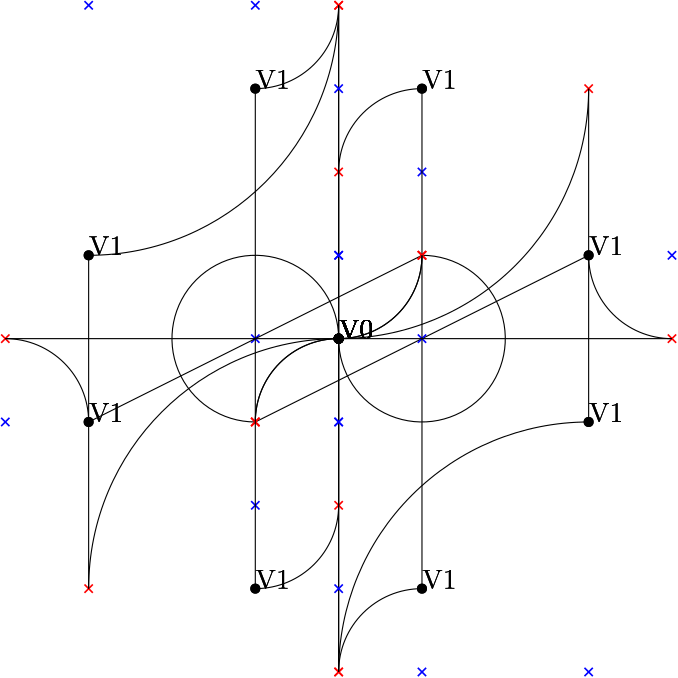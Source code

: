 <?xml version="1.0"?>
    <!DOCTYPE ipe SYSTEM "ipe.dtd">
    <ipe version="70005" creator="Ipe 7.1.4">
    <info created="D:20131106154934" modified="D:20131106160041"/>
    <preamble>\usepackage[english]{babel}</preamble>
    <ipestyle name="basic">
    <symbol name="arrow/arc(spx)">
    <path stroke="sym-stroke" fill="sym-stroke" pen="sym-pen">
    0 0 m
    -1 0.333 l
    -1 -0.333 l
    h
    </path>
    </symbol>
    <symbol name="arrow/farc(spx)">
    <path stroke="sym-stroke" fill="white" pen="sym-pen">
    0 0 m
    -1 0.333 l
    -1 -0.333 l
    h
    </path>
    </symbol>
    <symbol name="mark/circle(sx)" transformations="translations">
    <path fill="sym-stroke">
    0.6 0 0 0.6 0 0 e
    0.4 0 0 0.4 0 0 e
    </path>
    </symbol>
    <symbol name="mark/disk(sx)" transformations="translations">
    <path fill="sym-stroke">
    0.6 0 0 0.6 0 0 e
    </path>
    </symbol>
    <symbol name="mark/fdisk(sfx)" transformations="translations">
    <group>
    <path fill="sym-fill">
    0.5 0 0 0.5 0 0 e
    </path>
    <path fill="sym-stroke" fillrule="eofill">
    0.6 0 0 0.6 0 0 e
    0.4 0 0 0.4 0 0 e
    </path>
    </group>
    </symbol>
    <symbol name="mark/box(sx)" transformations="translations">
    <path fill="sym-stroke" fillrule="eofill">
    -0.6 -0.6 m
    0.6 -0.6 l
    0.6 0.6 l
    -0.6 0.6 l
    h
    -0.4 -0.4 m
    0.4 -0.4 l
    0.4 0.4 l
    -0.4 0.4 l
    h
    </path>
    </symbol>
    <symbol name="mark/square(sx)" transformations="translations">
    <path fill="sym-stroke">
    -0.6 -0.6 m
    0.6 -0.6 l
    0.6 0.6 l
    -0.6 0.6 l
    h
    </path>
    </symbol>
    <symbol name="mark/fsquare(sfx)" transformations="translations">
    <group>
    <path fill="sym-fill">
    -0.5 -0.5 m
    0.5 -0.5 l
    0.5 0.5 l
    -0.5 0.5 l
    h
    </path>
    <path fill="sym-stroke" fillrule="eofill">
    -0.6 -0.6 m
    0.6 -0.6 l
    0.6 0.6 l
    -0.6 0.6 l
    h
    -0.4 -0.4 m
    0.4 -0.4 l
    0.4 0.4 l
    -0.4 0.4 l
    h
    </path>
    </group>
    </symbol>
    <symbol name="mark/cross(sx)" transformations="translations">
    <group>
    <path fill="sym-stroke">
    -0.43 -0.57 m
    0.57 0.43 l
    0.43 0.57 l
    -0.57 -0.43 l
    h
    </path>
    <path fill="sym-stroke">
    -0.43 0.57 m
    0.57 -0.43 l
    0.43 -0.57 l
    -0.57 0.43 l
    h
    </path>
    </group>
    </symbol>
    <symbol name="arrow/fnormal(spx)">
    <path stroke="sym-stroke" fill="white" pen="sym-pen">
    0 0 m
    -1 0.333 l
    -1 -0.333 l
    h
    </path>
    </symbol>
    <symbol name="arrow/pointed(spx)">
    <path stroke="sym-stroke" fill="sym-stroke" pen="sym-pen">
    0 0 m
    -1 0.333 l
    -0.8 0 l
    -1 -0.333 l
    h
    </path>
    </symbol>
    <symbol name="arrow/fpointed(spx)">
    <path stroke="sym-stroke" fill="white" pen="sym-pen">
    0 0 m
    -1 0.333 l
    -0.8 0 l
    -1 -0.333 l
    h
    </path>
    </symbol>
    <symbol name="arrow/linear(spx)">
    <path stroke="sym-stroke" pen="sym-pen">
    -1 0.333 m
    0 0 l
    -1 -0.333 l
    </path>
    </symbol>
    <symbol name="arrow/fdouble(spx)">
    <path stroke="sym-stroke" fill="white" pen="sym-pen">
    0 0 m
    -1 0.333 l
    -1 -0.333 l
    h
    -1 0 m
    -2 0.333 l
    -2 -0.333 l
    h
    </path>
    </symbol>
    <symbol name="arrow/double(spx)">
    <path stroke="sym-stroke" fill="sym-stroke" pen="sym-pen">
    0 0 m
    -1 0.333 l
    -1 -0.333 l
    h
    -1 0 m
    -2 0.333 l
    -2 -0.333 l
    h
    </path>
    </symbol>
    <pen name="heavier" value="0.8"/>
    <pen name="fat" value="1.2"/>
    <pen name="ultrafat" value="2"/>
    <symbolsize name="large" value="5"/>
    <symbolsize name="small" value="2"/>
    <symbolsize name="tiny" value="1.1"/>
    <arrowsize name="large" value="10"/>
    <arrowsize name="small" value="5"/>
    <arrowsize name="tiny" value="3"/>
    <color name="red" value="1 0 0"/>
    <color name="green" value="0 1 0"/>
    <color name="blue" value="0 0 1"/>
    <color name="yellow" value="1 1 0"/>
    <color name="orange" value="1 0.647 0"/>
    <color name="gold" value="1 0.843 0"/>
    <color name="purple" value="0.627 0.125 0.941"/>
    <color name="gray" value="0.745"/>
    <color name="brown" value="0.647 0.165 0.165"/>
    <color name="navy" value="0 0 0.502"/>
    <color name="pink" value="1 0.753 0.796"/>
    <color name="seagreen" value="0.18 0.545 0.341"/>
    <color name="turquoise" value="0.251 0.878 0.816"/>
    <color name="violet" value="0.933 0.51 0.933"/>
    <color name="darkblue" value="0 0 0.545"/>
    <color name="darkcyan" value="0 0.545 0.545"/>
    <color name="darkgray" value="0.663"/>
    <color name="darkgreen" value="0 0.392 0"/>
    <color name="darkmagenta" value="0.545 0 0.545"/>
    <color name="darkorange" value="1 0.549 0"/>
    <color name="darkred" value="0.545 0 0"/>
    <color name="lightblue" value="0.678 0.847 0.902"/>
    <color name="lightcyan" value="0.878 1 1"/>
    <color name="lightgray" value="0.827"/>
    <color name="lightgreen" value="0.565 0.933 0.565"/>
    <color name="lightyellow" value="1 1 0.878"/>
    <dashstyle name="dashed" value="[4] 0"/>
    <dashstyle name="dotted" value="[1 3] 0"/>
    <dashstyle name="dash dotted" value="[4 2 1 2] 0"/>
    <dashstyle name="dash dot dotted" value="[4 2 1 2 1 2] 0"/>
    <textsize name="large" value="\large"/>
    <textsize name="Large" value="\Large"/>
    <textsize name="LARGE" value="\LARGE"/>
    <textsize name="huge" value="\huge"/>
    <textsize name="Huge" value="\Huge"/>
    <textsize name="small" value="\small"/>
    <textsize name="footnote" value="\footnotesize"/>
    <textsize name="tiny" value="\tiny"/>
    <textstyle name="center" begin="\begin{center}" end="\end{center}"/>
    <textstyle name="itemize" begin="\begin{itemize}" end="\end{itemize}"/>
    <textstyle name="item" begin="\begin{itemize}\item{}" end="\end{itemize}"/>
    <gridsize name="4 pts" value="4"/>
    <gridsize name="8 pts (~3 mm)" value="8"/>
    <gridsize name="16 pts (~6 mm)" value="16"/>
    <gridsize name="32 pts (~12 mm)" value="32"/>
    <gridsize name="10 pts (~3.5 mm)" value="10"/>
    <gridsize name="20 pts (~7 mm)" value="20"/>
    <gridsize name="14 pts (~5 mm)" value="14"/>
    <gridsize name="28 pts (~10 mm)" value="28"/>
    <gridsize name="56 pts (~20 mm)" value="56"/>
    <anglesize name="90 deg" value="90"/>
    <anglesize name="60 deg" value="60"/>
    <anglesize name="45 deg" value="45"/>
    <anglesize name="30 deg" value="30"/>
    <anglesize name="22.5 deg" value="22.5"/>
    <tiling name="falling" angle="-60" step="4" width="1"/>
    <tiling name="rising" angle="30" step="4" width="1"/>
    <layout paper="1000 1000" origin="0 0" frame="1000 1000" skip="32" crop="yes"/>
    </ipestyle>
    <page>
    <layer name="alpha"/>
    <view layers="alpha" active="alpha"/>
<use name="mark/disk(sx)" pos="500 500" size="normal" stroke="black"/>
<text transformations="translations" pos="500 500" stroke="black" type="label" width="190" height="10" depth="0" valign="baseline" size="normal">V0</text><use name="mark/disk(sx)" pos="530 590" size="normal" stroke="black"/>
<text transformations="translations" pos="530 590" stroke="black" type="label" width="190" height="10" depth="0" valign="baseline" size="normal">V1</text><use name="mark/cross(sx)" pos="530 560" size="normal" stroke="blue"/>
<use name="mark/cross(sx)" pos="500 560" size="normal" stroke="red"/>
<path stroke="black" pen="normal" dash="normal">
 500 500 m
 500 560 l
 </path>
<path stroke="black" pen="normal" dash="normal">
 530 590 m
 30,000 0 0 30,000 530 560 500 560 a
</path>
<use name="mark/disk(sx)" pos="500 500" size="normal" stroke="black"/>
<text transformations="translations" pos="500 500" stroke="black" type="label" width="190" height="10" depth="0" valign="baseline" size="normal">V0</text><use name="mark/disk(sx)" pos="470 590" size="normal" stroke="black"/>
<text transformations="translations" pos="470 590" stroke="black" type="label" width="190" height="10" depth="0" valign="baseline" size="normal">V1</text><use name="mark/cross(sx)" pos="470 620" size="normal" stroke="blue"/>
<use name="mark/cross(sx)" pos="500 620" size="normal" stroke="red"/>
<path stroke="black" pen="normal" dash="normal">
 500 500 m
 500 620 l
 </path>
<path stroke="black" pen="normal" dash="normal">
 470 590 m
 30,000 0 0 30,000 470 620 500 620 a
</path>
<use name="mark/disk(sx)" pos="500 500" size="normal" stroke="black"/>
<text transformations="translations" pos="500 500" stroke="black" type="label" width="190" height="10" depth="0" valign="baseline" size="normal">V0</text><use name="mark/disk(sx)" pos="530 410" size="normal" stroke="black"/>
<text transformations="translations" pos="530 410" stroke="black" type="label" width="190" height="10" depth="0" valign="baseline" size="normal">V1</text><use name="mark/cross(sx)" pos="530 380" size="normal" stroke="blue"/>
<use name="mark/cross(sx)" pos="500 380" size="normal" stroke="red"/>
<path stroke="black" pen="normal" dash="normal">
 500 500 m
 500 380 l
 </path>
<path stroke="black" pen="normal" dash="normal">
 530 410 m
 30,000 0 0 30,000 530 380 500 380 a
</path>
<use name="mark/disk(sx)" pos="500 500" size="normal" stroke="black"/>
<text transformations="translations" pos="500 500" stroke="black" type="label" width="190" height="10" depth="0" valign="baseline" size="normal">V0</text><use name="mark/disk(sx)" pos="470 410" size="normal" stroke="black"/>
<text transformations="translations" pos="470 410" stroke="black" type="label" width="190" height="10" depth="0" valign="baseline" size="normal">V1</text><use name="mark/cross(sx)" pos="470 440" size="normal" stroke="blue"/>
<use name="mark/cross(sx)" pos="500 440" size="normal" stroke="red"/>
<path stroke="black" pen="normal" dash="normal">
 500 500 m
 500 440 l
 </path>
<path stroke="black" pen="normal" dash="normal">
 470 410 m
 30,000 0 0 30,000 470 440 500 440 a
</path>
<use name="mark/disk(sx)" pos="500 500" size="normal" stroke="black"/>
<text transformations="translations" pos="500 500" stroke="black" type="label" width="190" height="10" depth="0" valign="baseline" size="normal">V0</text><use name="mark/disk(sx)" pos="590 530" size="normal" stroke="black"/>
<text transformations="translations" pos="590 530" stroke="black" type="label" width="190" height="10" depth="0" valign="baseline" size="normal">V1</text><use name="mark/cross(sx)" pos="470 500" size="normal" stroke="blue"/>
<use name="mark/cross(sx)" pos="470 470" size="normal" stroke="red"/>
<path stroke="black" pen="normal" dash="normal">
 590 530 m
 470 470 l
 </path>
<path stroke="black" pen="normal" dash="normal">
 500 500 m
 30,000 0 0 30,000 470 500 470 470 a
</path>
<use name="mark/disk(sx)" pos="500 500" size="normal" stroke="black"/>
<text transformations="translations" pos="500 500" stroke="black" type="label" width="190" height="10" depth="0" valign="baseline" size="normal">V0</text><use name="mark/disk(sx)" pos="410 530" size="normal" stroke="black"/>
<text transformations="translations" pos="410 530" stroke="black" type="label" width="190" height="10" depth="0" valign="baseline" size="normal">V1</text><use name="mark/cross(sx)" pos="410 620" size="normal" stroke="blue"/>
<use name="mark/cross(sx)" pos="500 620" size="normal" stroke="red"/>
<path stroke="black" pen="normal" dash="normal">
 500 500 m
 500 620 l
 </path>
<path stroke="black" pen="normal" dash="normal">
 410 530 m
 90,000 0 0 90,000 410 620 500 620 a
</path>
<use name="mark/disk(sx)" pos="500 500" size="normal" stroke="black"/>
<text transformations="translations" pos="500 500" stroke="black" type="label" width="190" height="10" depth="0" valign="baseline" size="normal">V0</text><use name="mark/disk(sx)" pos="590 470" size="normal" stroke="black"/>
<text transformations="translations" pos="590 470" stroke="black" type="label" width="190" height="10" depth="0" valign="baseline" size="normal">V1</text><use name="mark/cross(sx)" pos="590 380" size="normal" stroke="blue"/>
<use name="mark/cross(sx)" pos="500 380" size="normal" stroke="red"/>
<path stroke="black" pen="normal" dash="normal">
 500 500 m
 500 380 l
 </path>
<path stroke="black" pen="normal" dash="normal">
 590 470 m
 90,000 0 0 90,000 590 380 500 380 a
</path>
<use name="mark/disk(sx)" pos="500 500" size="normal" stroke="black"/>
<text transformations="translations" pos="500 500" stroke="black" type="label" width="190" height="10" depth="0" valign="baseline" size="normal">V0</text><use name="mark/disk(sx)" pos="410 470" size="normal" stroke="black"/>
<text transformations="translations" pos="410 470" stroke="black" type="label" width="190" height="10" depth="0" valign="baseline" size="normal">V1</text><use name="mark/cross(sx)" pos="530 500" size="normal" stroke="blue"/>
<use name="mark/cross(sx)" pos="530 530" size="normal" stroke="red"/>
<path stroke="black" pen="normal" dash="normal">
 410 470 m
 530 530 l
 </path>
<path stroke="black" pen="normal" dash="normal">
 500 500 m
 30,000 0 0 30,000 530 500 530 530 a
</path>
<use name="mark/disk(sx)" pos="500 500" size="normal" stroke="black"/>
<text transformations="translations" pos="500 500" stroke="black" type="label" width="190" height="10" depth="0" valign="baseline" size="normal">V0</text><use name="mark/disk(sx)" pos="530 590" size="normal" stroke="black"/>
<text transformations="translations" pos="530 590" stroke="black" type="label" width="190" height="10" depth="0" valign="baseline" size="normal">V1</text><use name="mark/cross(sx)" pos="500 530" size="normal" stroke="blue"/>
<use name="mark/cross(sx)" pos="530 530" size="normal" stroke="red"/>
<path stroke="black" pen="normal" dash="normal">
 530 590 m
 530 530 l
 </path>
<path stroke="black" pen="normal" dash="normal">
 500 500 m
 30,000 0 0 30,000 500 530 530 530 a
</path>
<use name="mark/disk(sx)" pos="500 500" size="normal" stroke="black"/>
<text transformations="translations" pos="500 500" stroke="black" type="label" width="190" height="10" depth="0" valign="baseline" size="normal">V0</text><use name="mark/disk(sx)" pos="470 590" size="normal" stroke="black"/>
<text transformations="translations" pos="470 590" stroke="black" type="label" width="190" height="10" depth="0" valign="baseline" size="normal">V1</text><use name="mark/cross(sx)" pos="500 470" size="normal" stroke="blue"/>
<use name="mark/cross(sx)" pos="470 470" size="normal" stroke="red"/>
<path stroke="black" pen="normal" dash="normal">
 470 590 m
 470 470 l
 </path>
<path stroke="black" pen="normal" dash="normal">
 500 500 m
 30,000 0 0 30,000 500 470 470 470 a
</path>
<use name="mark/disk(sx)" pos="500 500" size="normal" stroke="black"/>
<text transformations="translations" pos="500 500" stroke="black" type="label" width="190" height="10" depth="0" valign="baseline" size="normal">V0</text><use name="mark/disk(sx)" pos="530 410" size="normal" stroke="black"/>
<text transformations="translations" pos="530 410" stroke="black" type="label" width="190" height="10" depth="0" valign="baseline" size="normal">V1</text><use name="mark/cross(sx)" pos="500 530" size="normal" stroke="blue"/>
<use name="mark/cross(sx)" pos="530 530" size="normal" stroke="red"/>
<path stroke="black" pen="normal" dash="normal">
 530 410 m
 530 530 l
 </path>
<path stroke="black" pen="normal" dash="normal">
 500 500 m
 30,000 0 0 30,000 500 530 530 530 a
</path>
<use name="mark/disk(sx)" pos="500 500" size="normal" stroke="black"/>
<text transformations="translations" pos="500 500" stroke="black" type="label" width="190" height="10" depth="0" valign="baseline" size="normal">V0</text><use name="mark/disk(sx)" pos="470 410" size="normal" stroke="black"/>
<text transformations="translations" pos="470 410" stroke="black" type="label" width="190" height="10" depth="0" valign="baseline" size="normal">V1</text><use name="mark/cross(sx)" pos="500 470" size="normal" stroke="blue"/>
<use name="mark/cross(sx)" pos="470 470" size="normal" stroke="red"/>
<path stroke="black" pen="normal" dash="normal">
 470 410 m
 470 470 l
 </path>
<path stroke="black" pen="normal" dash="normal">
 500 500 m
 30,000 0 0 30,000 500 470 470 470 a
</path>
<use name="mark/disk(sx)" pos="500 500" size="normal" stroke="black"/>
<text transformations="translations" pos="500 500" stroke="black" type="label" width="190" height="10" depth="0" valign="baseline" size="normal">V0</text><use name="mark/disk(sx)" pos="590 530" size="normal" stroke="black"/>
<text transformations="translations" pos="590 530" stroke="black" type="label" width="190" height="10" depth="0" valign="baseline" size="normal">V1</text><use name="mark/cross(sx)" pos="620 530" size="normal" stroke="blue"/>
<use name="mark/cross(sx)" pos="620 500" size="normal" stroke="red"/>
<path stroke="black" pen="normal" dash="normal">
 500 500 m
 620 500 l
 </path>
<path stroke="black" pen="normal" dash="normal">
 590 530 m
 30,000 0 0 30,000 620 530 620 500 a
</path>
<use name="mark/disk(sx)" pos="500 500" size="normal" stroke="black"/>
<text transformations="translations" pos="500 500" stroke="black" type="label" width="190" height="10" depth="0" valign="baseline" size="normal">V0</text><use name="mark/disk(sx)" pos="410 530" size="normal" stroke="black"/>
<text transformations="translations" pos="410 530" stroke="black" type="label" width="190" height="10" depth="0" valign="baseline" size="normal">V1</text><use name="mark/cross(sx)" pos="500 410" size="normal" stroke="blue"/>
<use name="mark/cross(sx)" pos="410 410" size="normal" stroke="red"/>
<path stroke="black" pen="normal" dash="normal">
 410 530 m
 410 410 l
 </path>
<path stroke="black" pen="normal" dash="normal">
 500 500 m
 90,000 0 0 90,000 500 410 410 410 a
</path>
<use name="mark/disk(sx)" pos="500 500" size="normal" stroke="black"/>
<text transformations="translations" pos="500 500" stroke="black" type="label" width="190" height="10" depth="0" valign="baseline" size="normal">V0</text><use name="mark/disk(sx)" pos="590 470" size="normal" stroke="black"/>
<text transformations="translations" pos="590 470" stroke="black" type="label" width="190" height="10" depth="0" valign="baseline" size="normal">V1</text><use name="mark/cross(sx)" pos="500 590" size="normal" stroke="blue"/>
<use name="mark/cross(sx)" pos="590 590" size="normal" stroke="red"/>
<path stroke="black" pen="normal" dash="normal">
 590 470 m
 590 590 l
 </path>
<path stroke="black" pen="normal" dash="normal">
 500 500 m
 90,000 0 0 90,000 500 590 590 590 a
</path>
<use name="mark/disk(sx)" pos="500 500" size="normal" stroke="black"/>
<text transformations="translations" pos="500 500" stroke="black" type="label" width="190" height="10" depth="0" valign="baseline" size="normal">V0</text><use name="mark/disk(sx)" pos="410 470" size="normal" stroke="black"/>
<text transformations="translations" pos="410 470" stroke="black" type="label" width="190" height="10" depth="0" valign="baseline" size="normal">V1</text><use name="mark/cross(sx)" pos="380 470" size="normal" stroke="blue"/>
<use name="mark/cross(sx)" pos="380 500" size="normal" stroke="red"/>
<path stroke="black" pen="normal" dash="normal">
 500 500 m
 380 500 l
 </path>
<path stroke="black" pen="normal" dash="normal">
 410 470 m
 30,000 0 0 30,000 380 470 380 500 a
</path>
</page>
</ipe>
